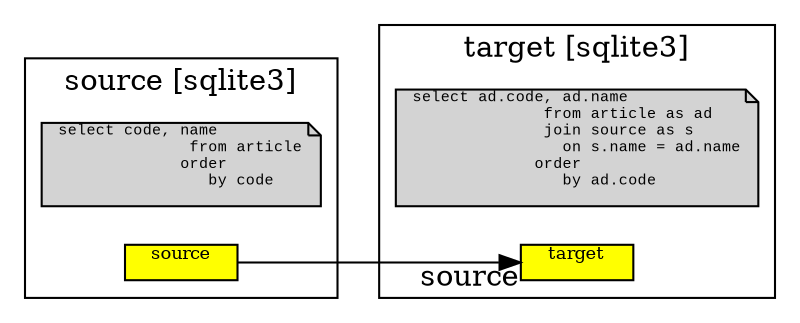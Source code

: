 digraph plan {
    graph [rankdir=LR, splines=true]
    node  [shape=box, style=filled, labelloc=t]
    subgraph cluster_1 {
        label = "source [sqlite3]"
        "select code, name\l              from article\l             order\l                by code\l" [fontsize=7.0, fontname="Courier new", shape=note]
        "038f34c63f94a6ab560326884fa27d80" [label="source", fillcolor=yellow, height=0.2, fontsize=8.5]
    }
    subgraph cluster_2 {
        label = "target [sqlite3]"
        "select ad.code, ad.name\l              from article as ad\l              join source as s\l                on s.name = ad.name\l             order\l                by ad.code\l" [fontsize=7.0, fontname="Courier new", shape=note]
        "5bb5a2805f9c6bd32693989cdf52648c" [label="target", fillcolor=yellow, height=0.2, fontsize=8.5]
    }
  "038f34c63f94a6ab560326884fa27d80" -> "5bb5a2805f9c6bd32693989cdf52648c" [taillabel="", headlabel="source"]

}